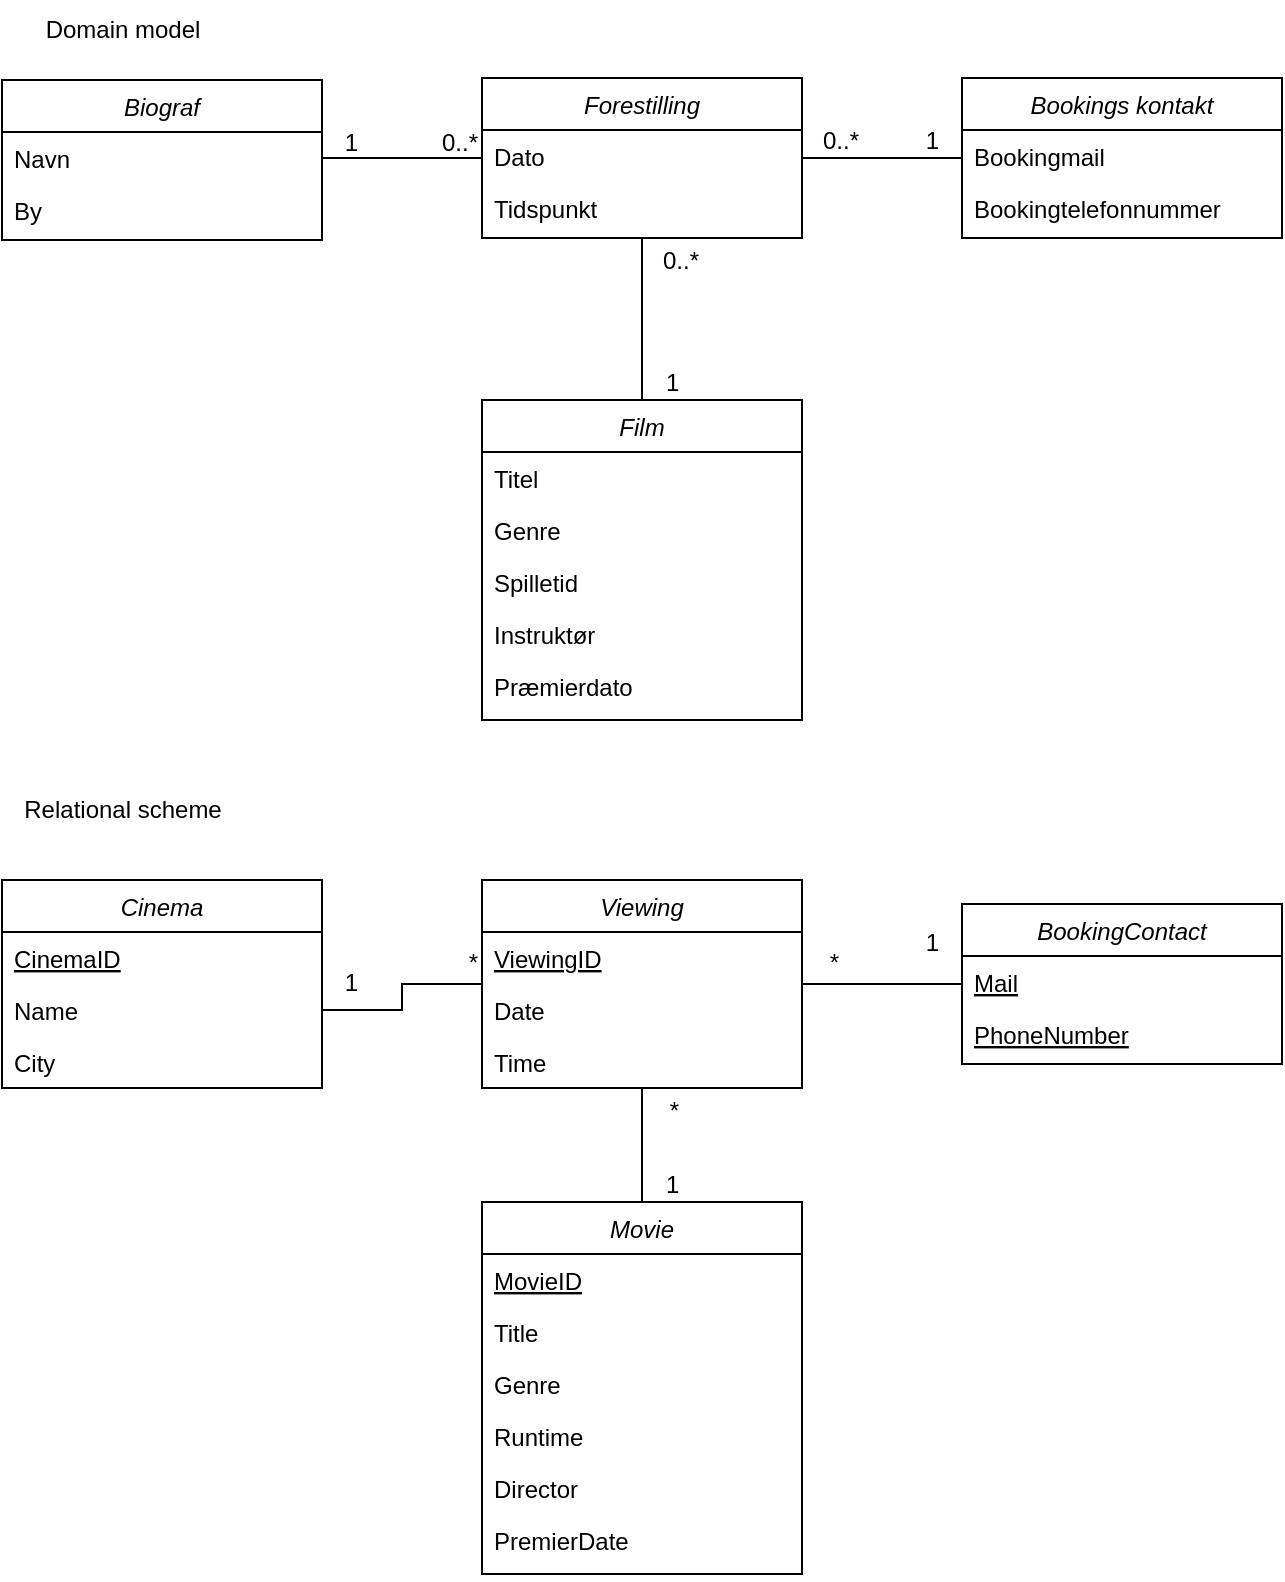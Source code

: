 <mxfile version="20.8.15" type="device"><diagram id="C5RBs43oDa-KdzZeNtuy" name="Page-1"><mxGraphModel dx="1050" dy="549" grid="1" gridSize="10" guides="1" tooltips="1" connect="1" arrows="1" fold="1" page="1" pageScale="1" pageWidth="827" pageHeight="1169" math="0" shadow="0"><root><mxCell id="WIyWlLk6GJQsqaUBKTNV-0"/><mxCell id="WIyWlLk6GJQsqaUBKTNV-1" parent="WIyWlLk6GJQsqaUBKTNV-0"/><mxCell id="zkfFHV4jXpPFQw0GAbJ--0" value="Biograf" style="swimlane;fontStyle=2;align=center;verticalAlign=top;childLayout=stackLayout;horizontal=1;startSize=26;horizontalStack=0;resizeParent=1;resizeLast=0;collapsible=1;marginBottom=0;rounded=0;shadow=0;strokeWidth=1;" parent="WIyWlLk6GJQsqaUBKTNV-1" vertex="1"><mxGeometry x="40" y="40" width="160" height="80" as="geometry"><mxRectangle x="230" y="140" width="160" height="26" as="alternateBounds"/></mxGeometry></mxCell><mxCell id="zkfFHV4jXpPFQw0GAbJ--1" value="Navn" style="text;align=left;verticalAlign=top;spacingLeft=4;spacingRight=4;overflow=hidden;rotatable=0;points=[[0,0.5],[1,0.5]];portConstraint=eastwest;" parent="zkfFHV4jXpPFQw0GAbJ--0" vertex="1"><mxGeometry y="26" width="160" height="26" as="geometry"/></mxCell><mxCell id="zkfFHV4jXpPFQw0GAbJ--2" value="By" style="text;align=left;verticalAlign=top;spacingLeft=4;spacingRight=4;overflow=hidden;rotatable=0;points=[[0,0.5],[1,0.5]];portConstraint=eastwest;rounded=0;shadow=0;html=0;" parent="zkfFHV4jXpPFQw0GAbJ--0" vertex="1"><mxGeometry y="52" width="160" height="26" as="geometry"/></mxCell><mxCell id="5uq60wKfPa7NOYNw19pD-7" value="Film" style="swimlane;fontStyle=2;align=center;verticalAlign=top;childLayout=stackLayout;horizontal=1;startSize=26;horizontalStack=0;resizeParent=1;resizeLast=0;collapsible=1;marginBottom=0;rounded=0;shadow=0;strokeWidth=1;" parent="WIyWlLk6GJQsqaUBKTNV-1" vertex="1"><mxGeometry x="280" y="200" width="160" height="160" as="geometry"><mxRectangle x="230" y="140" width="160" height="26" as="alternateBounds"/></mxGeometry></mxCell><mxCell id="5uq60wKfPa7NOYNw19pD-8" value="Titel" style="text;align=left;verticalAlign=top;spacingLeft=4;spacingRight=4;overflow=hidden;rotatable=0;points=[[0,0.5],[1,0.5]];portConstraint=eastwest;" parent="5uq60wKfPa7NOYNw19pD-7" vertex="1"><mxGeometry y="26" width="160" height="26" as="geometry"/></mxCell><mxCell id="5uq60wKfPa7NOYNw19pD-9" value="Genre" style="text;align=left;verticalAlign=top;spacingLeft=4;spacingRight=4;overflow=hidden;rotatable=0;points=[[0,0.5],[1,0.5]];portConstraint=eastwest;rounded=0;shadow=0;html=0;" parent="5uq60wKfPa7NOYNw19pD-7" vertex="1"><mxGeometry y="52" width="160" height="26" as="geometry"/></mxCell><mxCell id="5uq60wKfPa7NOYNw19pD-11" value="Spilletid" style="text;align=left;verticalAlign=top;spacingLeft=4;spacingRight=4;overflow=hidden;rotatable=0;points=[[0,0.5],[1,0.5]];portConstraint=eastwest;rounded=0;shadow=0;html=0;" parent="5uq60wKfPa7NOYNw19pD-7" vertex="1"><mxGeometry y="78" width="160" height="26" as="geometry"/></mxCell><mxCell id="5uq60wKfPa7NOYNw19pD-10" value="Instruktør" style="text;align=left;verticalAlign=top;spacingLeft=4;spacingRight=4;overflow=hidden;rotatable=0;points=[[0,0.5],[1,0.5]];portConstraint=eastwest;rounded=0;shadow=0;html=0;" parent="5uq60wKfPa7NOYNw19pD-7" vertex="1"><mxGeometry y="104" width="160" height="26" as="geometry"/></mxCell><mxCell id="5uq60wKfPa7NOYNw19pD-12" value="Præmierdato" style="text;align=left;verticalAlign=top;spacingLeft=4;spacingRight=4;overflow=hidden;rotatable=0;points=[[0,0.5],[1,0.5]];portConstraint=eastwest;rounded=0;shadow=0;html=0;" parent="5uq60wKfPa7NOYNw19pD-7" vertex="1"><mxGeometry y="130" width="160" height="30" as="geometry"/></mxCell><mxCell id="5uq60wKfPa7NOYNw19pD-13" value="Forestilling" style="swimlane;fontStyle=2;align=center;verticalAlign=top;childLayout=stackLayout;horizontal=1;startSize=26;horizontalStack=0;resizeParent=1;resizeLast=0;collapsible=1;marginBottom=0;rounded=0;shadow=0;strokeWidth=1;" parent="WIyWlLk6GJQsqaUBKTNV-1" vertex="1"><mxGeometry x="280" y="39" width="160" height="80" as="geometry"><mxRectangle x="230" y="140" width="160" height="26" as="alternateBounds"/></mxGeometry></mxCell><mxCell id="5uq60wKfPa7NOYNw19pD-14" value="Dato" style="text;align=left;verticalAlign=top;spacingLeft=4;spacingRight=4;overflow=hidden;rotatable=0;points=[[0,0.5],[1,0.5]];portConstraint=eastwest;" parent="5uq60wKfPa7NOYNw19pD-13" vertex="1"><mxGeometry y="26" width="160" height="26" as="geometry"/></mxCell><mxCell id="5uq60wKfPa7NOYNw19pD-15" value="Tidspunkt" style="text;align=left;verticalAlign=top;spacingLeft=4;spacingRight=4;overflow=hidden;rotatable=0;points=[[0,0.5],[1,0.5]];portConstraint=eastwest;rounded=0;shadow=0;html=0;" parent="5uq60wKfPa7NOYNw19pD-13" vertex="1"><mxGeometry y="52" width="160" height="26" as="geometry"/></mxCell><mxCell id="5uq60wKfPa7NOYNw19pD-19" value="" style="endArrow=none;shadow=0;strokeWidth=1;rounded=0;endFill=0;edgeStyle=elbowEdgeStyle;elbow=vertical;" parent="WIyWlLk6GJQsqaUBKTNV-1" source="5uq60wKfPa7NOYNw19pD-7" target="5uq60wKfPa7NOYNw19pD-13" edge="1"><mxGeometry x="0.5" y="41" relative="1" as="geometry"><mxPoint x="210" y="90" as="sourcePoint"/><mxPoint x="290" y="90" as="targetPoint"/><mxPoint x="-40" y="32" as="offset"/></mxGeometry></mxCell><mxCell id="5uq60wKfPa7NOYNw19pD-20" value="1" style="resizable=0;align=left;verticalAlign=bottom;labelBackgroundColor=none;fontSize=12;" parent="5uq60wKfPa7NOYNw19pD-19" connectable="0" vertex="1"><mxGeometry x="-1" relative="1" as="geometry"><mxPoint x="10" as="offset"/></mxGeometry></mxCell><mxCell id="5uq60wKfPa7NOYNw19pD-21" value="0..*" style="resizable=0;align=right;verticalAlign=bottom;labelBackgroundColor=none;fontSize=12;" parent="5uq60wKfPa7NOYNw19pD-19" connectable="0" vertex="1"><mxGeometry x="1" relative="1" as="geometry"><mxPoint x="30" y="20" as="offset"/></mxGeometry></mxCell><mxCell id="5uq60wKfPa7NOYNw19pD-29" style="edgeStyle=orthogonalEdgeStyle;rounded=0;orthogonalLoop=1;jettySize=auto;html=1;endArrow=none;endFill=0;" parent="WIyWlLk6GJQsqaUBKTNV-1" source="zkfFHV4jXpPFQw0GAbJ--1" target="5uq60wKfPa7NOYNw19pD-13" edge="1"><mxGeometry relative="1" as="geometry"/></mxCell><mxCell id="5uq60wKfPa7NOYNw19pD-30" value="1" style="resizable=0;align=right;verticalAlign=bottom;labelBackgroundColor=none;fontSize=12;" parent="WIyWlLk6GJQsqaUBKTNV-1" connectable="0" vertex="1"><mxGeometry x="60" y="80" width="160" as="geometry"/></mxCell><mxCell id="5uq60wKfPa7NOYNw19pD-31" value="0..*" style="resizable=0;align=right;verticalAlign=bottom;labelBackgroundColor=none;fontSize=12;" parent="WIyWlLk6GJQsqaUBKTNV-1" connectable="0" vertex="1"><mxGeometry x="120" y="80" width="160" as="geometry"/></mxCell><mxCell id="5uq60wKfPa7NOYNw19pD-35" style="edgeStyle=orthogonalEdgeStyle;rounded=0;orthogonalLoop=1;jettySize=auto;html=1;endArrow=none;endFill=0;" parent="WIyWlLk6GJQsqaUBKTNV-1" source="5uq60wKfPa7NOYNw19pD-32" target="5uq60wKfPa7NOYNw19pD-13" edge="1"><mxGeometry relative="1" as="geometry"/></mxCell><mxCell id="5uq60wKfPa7NOYNw19pD-32" value="Bookings kontakt" style="swimlane;fontStyle=2;align=center;verticalAlign=top;childLayout=stackLayout;horizontal=1;startSize=26;horizontalStack=0;resizeParent=1;resizeLast=0;collapsible=1;marginBottom=0;rounded=0;shadow=0;strokeWidth=1;" parent="WIyWlLk6GJQsqaUBKTNV-1" vertex="1"><mxGeometry x="520" y="39" width="160" height="80" as="geometry"><mxRectangle x="230" y="140" width="160" height="26" as="alternateBounds"/></mxGeometry></mxCell><mxCell id="5uq60wKfPa7NOYNw19pD-33" value="Bookingmail" style="text;align=left;verticalAlign=top;spacingLeft=4;spacingRight=4;overflow=hidden;rotatable=0;points=[[0,0.5],[1,0.5]];portConstraint=eastwest;" parent="5uq60wKfPa7NOYNw19pD-32" vertex="1"><mxGeometry y="26" width="160" height="26" as="geometry"/></mxCell><mxCell id="5uq60wKfPa7NOYNw19pD-34" value="Bookingtelefonnummer" style="text;align=left;verticalAlign=top;spacingLeft=4;spacingRight=4;overflow=hidden;rotatable=0;points=[[0,0.5],[1,0.5]];portConstraint=eastwest;rounded=0;shadow=0;html=0;" parent="5uq60wKfPa7NOYNw19pD-32" vertex="1"><mxGeometry y="52" width="160" height="26" as="geometry"/></mxCell><mxCell id="5uq60wKfPa7NOYNw19pD-36" value="1" style="resizable=0;align=right;verticalAlign=bottom;labelBackgroundColor=none;fontSize=12;" parent="WIyWlLk6GJQsqaUBKTNV-1" connectable="0" vertex="1"><mxGeometry x="510" y="79" as="geometry"/></mxCell><mxCell id="5uq60wKfPa7NOYNw19pD-37" value="0..*" style="resizable=0;align=right;verticalAlign=bottom;labelBackgroundColor=none;fontSize=12;" parent="WIyWlLk6GJQsqaUBKTNV-1" connectable="0" vertex="1"><mxGeometry x="470" y="79" as="geometry"/></mxCell><mxCell id="XP7lYEG2fHzDGyvAGRAQ-0" value="Cinema" style="swimlane;fontStyle=2;align=center;verticalAlign=top;childLayout=stackLayout;horizontal=1;startSize=26;horizontalStack=0;resizeParent=1;resizeLast=0;collapsible=1;marginBottom=0;rounded=0;shadow=0;strokeWidth=1;" vertex="1" parent="WIyWlLk6GJQsqaUBKTNV-1"><mxGeometry x="40" y="440" width="160" height="104" as="geometry"><mxRectangle x="230" y="140" width="160" height="26" as="alternateBounds"/></mxGeometry></mxCell><mxCell id="XP7lYEG2fHzDGyvAGRAQ-24" value="CinemaID" style="text;align=left;verticalAlign=top;spacingLeft=4;spacingRight=4;overflow=hidden;rotatable=0;points=[[0,0.5],[1,0.5]];portConstraint=eastwest;fontStyle=4" vertex="1" parent="XP7lYEG2fHzDGyvAGRAQ-0"><mxGeometry y="26" width="160" height="26" as="geometry"/></mxCell><mxCell id="XP7lYEG2fHzDGyvAGRAQ-1" value="Name" style="text;align=left;verticalAlign=top;spacingLeft=4;spacingRight=4;overflow=hidden;rotatable=0;points=[[0,0.5],[1,0.5]];portConstraint=eastwest;" vertex="1" parent="XP7lYEG2fHzDGyvAGRAQ-0"><mxGeometry y="52" width="160" height="26" as="geometry"/></mxCell><mxCell id="XP7lYEG2fHzDGyvAGRAQ-2" value="City" style="text;align=left;verticalAlign=top;spacingLeft=4;spacingRight=4;overflow=hidden;rotatable=0;points=[[0,0.5],[1,0.5]];portConstraint=eastwest;rounded=0;shadow=0;html=0;" vertex="1" parent="XP7lYEG2fHzDGyvAGRAQ-0"><mxGeometry y="78" width="160" height="26" as="geometry"/></mxCell><mxCell id="XP7lYEG2fHzDGyvAGRAQ-3" value="Movie" style="swimlane;fontStyle=2;align=center;verticalAlign=top;childLayout=stackLayout;horizontal=1;startSize=26;horizontalStack=0;resizeParent=1;resizeLast=0;collapsible=1;marginBottom=0;rounded=0;shadow=0;strokeWidth=1;" vertex="1" parent="WIyWlLk6GJQsqaUBKTNV-1"><mxGeometry x="280" y="601" width="160" height="186" as="geometry"><mxRectangle x="230" y="140" width="160" height="26" as="alternateBounds"/></mxGeometry></mxCell><mxCell id="XP7lYEG2fHzDGyvAGRAQ-26" value="MovieID" style="text;align=left;verticalAlign=top;spacingLeft=4;spacingRight=4;overflow=hidden;rotatable=0;points=[[0,0.5],[1,0.5]];portConstraint=eastwest;rounded=0;shadow=0;html=0;fontStyle=4" vertex="1" parent="XP7lYEG2fHzDGyvAGRAQ-3"><mxGeometry y="26" width="160" height="26" as="geometry"/></mxCell><mxCell id="XP7lYEG2fHzDGyvAGRAQ-4" value="Title" style="text;align=left;verticalAlign=top;spacingLeft=4;spacingRight=4;overflow=hidden;rotatable=0;points=[[0,0.5],[1,0.5]];portConstraint=eastwest;" vertex="1" parent="XP7lYEG2fHzDGyvAGRAQ-3"><mxGeometry y="52" width="160" height="26" as="geometry"/></mxCell><mxCell id="XP7lYEG2fHzDGyvAGRAQ-5" value="Genre" style="text;align=left;verticalAlign=top;spacingLeft=4;spacingRight=4;overflow=hidden;rotatable=0;points=[[0,0.5],[1,0.5]];portConstraint=eastwest;rounded=0;shadow=0;html=0;" vertex="1" parent="XP7lYEG2fHzDGyvAGRAQ-3"><mxGeometry y="78" width="160" height="26" as="geometry"/></mxCell><mxCell id="XP7lYEG2fHzDGyvAGRAQ-6" value="Runtime" style="text;align=left;verticalAlign=top;spacingLeft=4;spacingRight=4;overflow=hidden;rotatable=0;points=[[0,0.5],[1,0.5]];portConstraint=eastwest;rounded=0;shadow=0;html=0;" vertex="1" parent="XP7lYEG2fHzDGyvAGRAQ-3"><mxGeometry y="104" width="160" height="26" as="geometry"/></mxCell><mxCell id="XP7lYEG2fHzDGyvAGRAQ-7" value="Director" style="text;align=left;verticalAlign=top;spacingLeft=4;spacingRight=4;overflow=hidden;rotatable=0;points=[[0,0.5],[1,0.5]];portConstraint=eastwest;rounded=0;shadow=0;html=0;" vertex="1" parent="XP7lYEG2fHzDGyvAGRAQ-3"><mxGeometry y="130" width="160" height="26" as="geometry"/></mxCell><mxCell id="XP7lYEG2fHzDGyvAGRAQ-8" value="PremierDate" style="text;align=left;verticalAlign=top;spacingLeft=4;spacingRight=4;overflow=hidden;rotatable=0;points=[[0,0.5],[1,0.5]];portConstraint=eastwest;rounded=0;shadow=0;html=0;" vertex="1" parent="XP7lYEG2fHzDGyvAGRAQ-3"><mxGeometry y="156" width="160" height="30" as="geometry"/></mxCell><mxCell id="XP7lYEG2fHzDGyvAGRAQ-9" value="Viewing" style="swimlane;fontStyle=2;align=center;verticalAlign=top;childLayout=stackLayout;horizontal=1;startSize=26;horizontalStack=0;resizeParent=1;resizeLast=0;collapsible=1;marginBottom=0;rounded=0;shadow=0;strokeWidth=1;" vertex="1" parent="WIyWlLk6GJQsqaUBKTNV-1"><mxGeometry x="280" y="440" width="160" height="104" as="geometry"><mxRectangle x="230" y="140" width="160" height="26" as="alternateBounds"/></mxGeometry></mxCell><mxCell id="XP7lYEG2fHzDGyvAGRAQ-25" value="ViewingID" style="text;align=left;verticalAlign=top;spacingLeft=4;spacingRight=4;overflow=hidden;rotatable=0;points=[[0,0.5],[1,0.5]];portConstraint=eastwest;fontStyle=4" vertex="1" parent="XP7lYEG2fHzDGyvAGRAQ-9"><mxGeometry y="26" width="160" height="26" as="geometry"/></mxCell><mxCell id="XP7lYEG2fHzDGyvAGRAQ-10" value="Date" style="text;align=left;verticalAlign=top;spacingLeft=4;spacingRight=4;overflow=hidden;rotatable=0;points=[[0,0.5],[1,0.5]];portConstraint=eastwest;" vertex="1" parent="XP7lYEG2fHzDGyvAGRAQ-9"><mxGeometry y="52" width="160" height="26" as="geometry"/></mxCell><mxCell id="XP7lYEG2fHzDGyvAGRAQ-11" value="Time" style="text;align=left;verticalAlign=top;spacingLeft=4;spacingRight=4;overflow=hidden;rotatable=0;points=[[0,0.5],[1,0.5]];portConstraint=eastwest;rounded=0;shadow=0;html=0;" vertex="1" parent="XP7lYEG2fHzDGyvAGRAQ-9"><mxGeometry y="78" width="160" height="26" as="geometry"/></mxCell><mxCell id="XP7lYEG2fHzDGyvAGRAQ-12" value="" style="endArrow=none;shadow=0;strokeWidth=1;rounded=0;endFill=0;edgeStyle=elbowEdgeStyle;elbow=vertical;" edge="1" parent="WIyWlLk6GJQsqaUBKTNV-1" source="XP7lYEG2fHzDGyvAGRAQ-3" target="XP7lYEG2fHzDGyvAGRAQ-9"><mxGeometry x="0.5" y="41" relative="1" as="geometry"><mxPoint x="210" y="491" as="sourcePoint"/><mxPoint x="290" y="491" as="targetPoint"/><mxPoint x="-40" y="32" as="offset"/></mxGeometry></mxCell><mxCell id="XP7lYEG2fHzDGyvAGRAQ-13" value="1" style="resizable=0;align=left;verticalAlign=bottom;labelBackgroundColor=none;fontSize=12;" connectable="0" vertex="1" parent="XP7lYEG2fHzDGyvAGRAQ-12"><mxGeometry x="-1" relative="1" as="geometry"><mxPoint x="10" as="offset"/></mxGeometry></mxCell><mxCell id="XP7lYEG2fHzDGyvAGRAQ-14" value="*" style="resizable=0;align=right;verticalAlign=bottom;labelBackgroundColor=none;fontSize=12;" connectable="0" vertex="1" parent="XP7lYEG2fHzDGyvAGRAQ-12"><mxGeometry x="1" relative="1" as="geometry"><mxPoint x="20" y="20" as="offset"/></mxGeometry></mxCell><mxCell id="XP7lYEG2fHzDGyvAGRAQ-15" style="edgeStyle=orthogonalEdgeStyle;rounded=0;orthogonalLoop=1;jettySize=auto;html=1;endArrow=none;endFill=0;" edge="1" parent="WIyWlLk6GJQsqaUBKTNV-1" source="XP7lYEG2fHzDGyvAGRAQ-1" target="XP7lYEG2fHzDGyvAGRAQ-9"><mxGeometry relative="1" as="geometry"/></mxCell><mxCell id="XP7lYEG2fHzDGyvAGRAQ-16" value="1" style="resizable=0;align=right;verticalAlign=bottom;labelBackgroundColor=none;fontSize=12;" connectable="0" vertex="1" parent="WIyWlLk6GJQsqaUBKTNV-1"><mxGeometry x="60" y="500" width="160" as="geometry"/></mxCell><mxCell id="XP7lYEG2fHzDGyvAGRAQ-17" value="*" style="resizable=0;align=right;verticalAlign=bottom;labelBackgroundColor=none;fontSize=12;" connectable="0" vertex="1" parent="WIyWlLk6GJQsqaUBKTNV-1"><mxGeometry x="120" y="490" width="160" as="geometry"/></mxCell><mxCell id="XP7lYEG2fHzDGyvAGRAQ-18" style="edgeStyle=orthogonalEdgeStyle;rounded=0;orthogonalLoop=1;jettySize=auto;html=1;endArrow=none;endFill=0;" edge="1" parent="WIyWlLk6GJQsqaUBKTNV-1" source="XP7lYEG2fHzDGyvAGRAQ-19" target="XP7lYEG2fHzDGyvAGRAQ-9"><mxGeometry relative="1" as="geometry"/></mxCell><mxCell id="XP7lYEG2fHzDGyvAGRAQ-19" value="BookingContact" style="swimlane;fontStyle=2;align=center;verticalAlign=top;childLayout=stackLayout;horizontal=1;startSize=26;horizontalStack=0;resizeParent=1;resizeLast=0;collapsible=1;marginBottom=0;rounded=0;shadow=0;strokeWidth=1;" vertex="1" parent="WIyWlLk6GJQsqaUBKTNV-1"><mxGeometry x="520" y="452" width="160" height="80" as="geometry"><mxRectangle x="230" y="140" width="160" height="26" as="alternateBounds"/></mxGeometry></mxCell><mxCell id="XP7lYEG2fHzDGyvAGRAQ-20" value="Mail" style="text;align=left;verticalAlign=top;spacingLeft=4;spacingRight=4;overflow=hidden;rotatable=0;points=[[0,0.5],[1,0.5]];portConstraint=eastwest;fontStyle=4" vertex="1" parent="XP7lYEG2fHzDGyvAGRAQ-19"><mxGeometry y="26" width="160" height="26" as="geometry"/></mxCell><mxCell id="XP7lYEG2fHzDGyvAGRAQ-21" value="PhoneNumber" style="text;align=left;verticalAlign=top;spacingLeft=4;spacingRight=4;overflow=hidden;rotatable=0;points=[[0,0.5],[1,0.5]];portConstraint=eastwest;rounded=0;shadow=0;html=0;fontStyle=4" vertex="1" parent="XP7lYEG2fHzDGyvAGRAQ-19"><mxGeometry y="52" width="160" height="26" as="geometry"/></mxCell><mxCell id="XP7lYEG2fHzDGyvAGRAQ-22" value="1" style="resizable=0;align=right;verticalAlign=bottom;labelBackgroundColor=none;fontSize=12;" connectable="0" vertex="1" parent="WIyWlLk6GJQsqaUBKTNV-1"><mxGeometry x="510" y="480" as="geometry"/></mxCell><mxCell id="XP7lYEG2fHzDGyvAGRAQ-23" value="*" style="resizable=0;align=right;verticalAlign=bottom;labelBackgroundColor=none;fontSize=12;" connectable="0" vertex="1" parent="WIyWlLk6GJQsqaUBKTNV-1"><mxGeometry x="460" y="490" as="geometry"/></mxCell><mxCell id="XP7lYEG2fHzDGyvAGRAQ-27" value="Relational scheme" style="text;html=1;align=center;verticalAlign=middle;resizable=0;points=[];autosize=1;strokeColor=none;fillColor=none;" vertex="1" parent="WIyWlLk6GJQsqaUBKTNV-1"><mxGeometry x="40" y="390" width="120" height="30" as="geometry"/></mxCell><mxCell id="XP7lYEG2fHzDGyvAGRAQ-28" value="Domain model" style="text;html=1;align=center;verticalAlign=middle;resizable=0;points=[];autosize=1;strokeColor=none;fillColor=none;" vertex="1" parent="WIyWlLk6GJQsqaUBKTNV-1"><mxGeometry x="50" width="100" height="30" as="geometry"/></mxCell></root></mxGraphModel></diagram></mxfile>